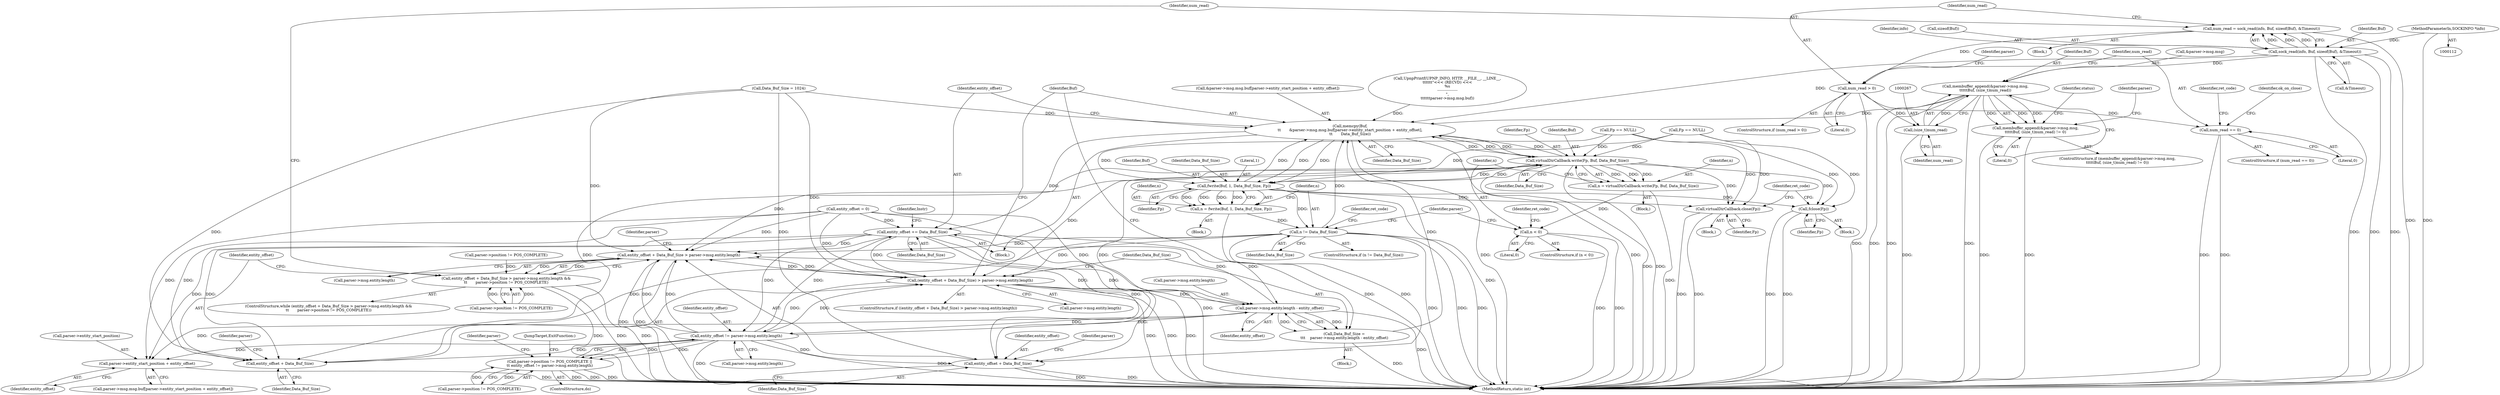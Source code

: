 digraph "0_pupnp-code_be0a01bdb83395d9f3a5ea09c1308a4f1a972cbd@API" {
"1000242" [label="(Call,num_read = sock_read(info, Buf, sizeof(Buf), &Timeout))"];
"1000244" [label="(Call,sock_read(info, Buf, sizeof(Buf), &Timeout))"];
"1000114" [label="(MethodParameterIn,SOCKINFO *info)"];
"1000252" [label="(Call,num_read > 0)"];
"1000266" [label="(Call,(size_t)num_read)"];
"1000258" [label="(Call,membuffer_append(&parser->msg.msg,\n\t\t\t\t\tBuf, (size_t)num_read))"];
"1000257" [label="(Call,membuffer_append(&parser->msg.msg,\n\t\t\t\t\tBuf, (size_t)num_read) != 0)"];
"1000383" [label="(Call,memcpy(Buf,\n\t\t       &parser->msg.msg.buf[parser->entity_start_position + entity_offset],\n\t\t       Data_Buf_Size))"];
"1000400" [label="(Call,entity_offset += Data_Buf_Size)"];
"1000225" [label="(Call,entity_offset + Data_Buf_Size > parser->msg.entity.length)"];
"1000224" [label="(Call,entity_offset + Data_Buf_Size > parser->msg.entity.length &&\n\t\t       parser->position != POS_COMPLETE)"];
"1000360" [label="(Call,(entity_offset + Data_Buf_Size) > parser->msg.entity.length)"];
"1000374" [label="(Call,parser->msg.entity.length - entity_offset)"];
"1000372" [label="(Call,Data_Buf_Size =\n\t\t\t    parser->msg.entity.length - entity_offset)"];
"1000394" [label="(Call,parser->entity_start_position + entity_offset)"];
"1000451" [label="(Call,entity_offset != parser->msg.entity.length)"];
"1000226" [label="(Call,entity_offset + Data_Buf_Size)"];
"1000361" [label="(Call,entity_offset + Data_Buf_Size)"];
"1000445" [label="(Call,parser->position != POS_COMPLETE ||\n\t\t entity_offset != parser->msg.entity.length)"];
"1000413" [label="(Call,virtualDirCallback.write(Fp, Buf, Data_Buf_Size))"];
"1000411" [label="(Call,n = virtualDirCallback.write(Fp, Buf, Data_Buf_Size))"];
"1000418" [label="(Call,n < 0)"];
"1000431" [label="(Call,fwrite(Buf, 1, Data_Buf_Size, Fp))"];
"1000429" [label="(Call,n = fwrite(Buf, 1, Data_Buf_Size, Fp))"];
"1000437" [label="(Call,n != Data_Buf_Size)"];
"1000468" [label="(Call,virtualDirCallback.close(Fp))"];
"1000472" [label="(Call,fclose(Fp))"];
"1000312" [label="(Call,num_read == 0)"];
"1000224" [label="(Call,entity_offset + Data_Buf_Size > parser->msg.entity.length &&\n\t\t       parser->position != POS_COMPLETE)"];
"1000227" [label="(Identifier,entity_offset)"];
"1000400" [label="(Call,entity_offset += Data_Buf_Size)"];
"1000241" [label="(Block,)"];
"1000438" [label="(Identifier,n)"];
"1000385" [label="(Call,&parser->msg.msg.buf[parser->entity_start_position + entity_offset])"];
"1000226" [label="(Call,entity_offset + Data_Buf_Size)"];
"1000359" [label="(ControlStructure,if ((entity_offset + Data_Buf_Size) > parser->msg.entity.length))"];
"1000420" [label="(Literal,0)"];
"1000252" [label="(Call,num_read > 0)"];
"1000367" [label="(Identifier,parser)"];
"1000416" [label="(Identifier,Data_Buf_Size)"];
"1000399" [label="(Identifier,Data_Buf_Size)"];
"1000386" [label="(Call,parser->msg.msg.buf[parser->entity_start_position + entity_offset])"];
"1000257" [label="(Call,membuffer_append(&parser->msg.msg,\n\t\t\t\t\tBuf, (size_t)num_read) != 0)"];
"1000417" [label="(ControlStructure,if (n < 0))"];
"1000442" [label="(Identifier,ret_code)"];
"1000364" [label="(Call,parser->msg.entity.length)"];
"1000472" [label="(Call,fclose(Fp))"];
"1000375" [label="(Call,parser->msg.entity.length)"];
"1000405" [label="(Identifier,Instr)"];
"1000432" [label="(Identifier,Buf)"];
"1000473" [label="(Identifier,Fp)"];
"1000371" [label="(Block,)"];
"1000175" [label="(Call,Fp == NULL)"];
"1000362" [label="(Identifier,entity_offset)"];
"1000312" [label="(Call,num_read == 0)"];
"1000268" [label="(Identifier,num_read)"];
"1000434" [label="(Identifier,Data_Buf_Size)"];
"1000225" [label="(Call,entity_offset + Data_Buf_Size > parser->msg.entity.length)"];
"1000188" [label="(Call,parser->position != POS_COMPLETE)"];
"1000246" [label="(Identifier,Buf)"];
"1000185" [label="(ControlStructure,do)"];
"1000423" [label="(Identifier,ret_code)"];
"1000460" [label="(JumpTarget,ExitFunction:)"];
"1000361" [label="(Call,entity_offset + Data_Buf_Size)"];
"1000258" [label="(Call,membuffer_append(&parser->msg.msg,\n\t\t\t\t\tBuf, (size_t)num_read))"];
"1000265" [label="(Identifier,Buf)"];
"1000253" [label="(Identifier,num_read)"];
"1000433" [label="(Literal,1)"];
"1000119" [label="(Call,Data_Buf_Size = 1024)"];
"1000429" [label="(Call,n = fwrite(Buf, 1, Data_Buf_Size, Fp))"];
"1000439" [label="(Identifier,Data_Buf_Size)"];
"1000162" [label="(Call,Fp == NULL)"];
"1000418" [label="(Call,n < 0)"];
"1000138" [label="(Call,entity_offset = 0)"];
"1000415" [label="(Identifier,Buf)"];
"1000419" [label="(Identifier,n)"];
"1000229" [label="(Call,parser->msg.entity.length)"];
"1000259" [label="(Call,&parser->msg.msg)"];
"1000382" [label="(Identifier,entity_offset)"];
"1000384" [label="(Identifier,Buf)"];
"1000245" [label="(Identifier,info)"];
"1000242" [label="(Call,num_read = sock_read(info, Buf, sizeof(Buf), &Timeout))"];
"1000446" [label="(Call,parser->position != POS_COMPLETE)"];
"1000437" [label="(Call,n != Data_Buf_Size)"];
"1000228" [label="(Identifier,Data_Buf_Size)"];
"1000232" [label="(Identifier,parser)"];
"1000412" [label="(Identifier,n)"];
"1000448" [label="(Identifier,parser)"];
"1000427" [label="(Block,)"];
"1000451" [label="(Call,entity_offset != parser->msg.entity.length)"];
"1000190" [label="(Identifier,parser)"];
"1000452" [label="(Identifier,entity_offset)"];
"1000409" [label="(Block,)"];
"1000254" [label="(Literal,0)"];
"1000114" [label="(MethodParameterIn,SOCKINFO *info)"];
"1000476" [label="(MethodReturn,static int)"];
"1000186" [label="(Block,)"];
"1000411" [label="(Call,n = virtualDirCallback.write(Fp, Buf, Data_Buf_Size))"];
"1000435" [label="(Identifier,Fp)"];
"1000383" [label="(Call,memcpy(Buf,\n\t\t       &parser->msg.msg.buf[parser->entity_start_position + entity_offset],\n\t\t       Data_Buf_Size))"];
"1000314" [label="(Literal,0)"];
"1000269" [label="(Literal,0)"];
"1000266" [label="(Call,(size_t)num_read)"];
"1000475" [label="(Identifier,ret_code)"];
"1000374" [label="(Call,parser->msg.entity.length - entity_offset)"];
"1000468" [label="(Call,virtualDirCallback.close(Fp))"];
"1000244" [label="(Call,sock_read(info, Buf, sizeof(Buf), &Timeout))"];
"1000363" [label="(Identifier,Data_Buf_Size)"];
"1000431" [label="(Call,fwrite(Buf, 1, Data_Buf_Size, Fp))"];
"1000238" [label="(Identifier,parser)"];
"1000223" [label="(ControlStructure,while (entity_offset + Data_Buf_Size > parser->msg.entity.length &&\n\t\t       parser->position != POS_COMPLETE))"];
"1000445" [label="(Call,parser->position != POS_COMPLETE ||\n\t\t entity_offset != parser->msg.entity.length)"];
"1000401" [label="(Identifier,entity_offset)"];
"1000467" [label="(Block,)"];
"1000394" [label="(Call,parser->entity_start_position + entity_offset)"];
"1000471" [label="(Block,)"];
"1000262" [label="(Identifier,parser)"];
"1000414" [label="(Identifier,Fp)"];
"1000372" [label="(Call,Data_Buf_Size =\n\t\t\t    parser->msg.entity.length - entity_offset)"];
"1000436" [label="(ControlStructure,if (n != Data_Buf_Size))"];
"1000313" [label="(Identifier,num_read)"];
"1000469" [label="(Identifier,Fp)"];
"1000247" [label="(Call,sizeof(Buf))"];
"1000251" [label="(ControlStructure,if (num_read > 0))"];
"1000256" [label="(ControlStructure,if (membuffer_append(&parser->msg.msg,\n\t\t\t\t\tBuf, (size_t)num_read) != 0))"];
"1000453" [label="(Call,parser->msg.entity.length)"];
"1000311" [label="(ControlStructure,if (num_read == 0))"];
"1000395" [label="(Call,parser->entity_start_position)"];
"1000281" [label="(Identifier,status)"];
"1000402" [label="(Identifier,Data_Buf_Size)"];
"1000236" [label="(Call,parser->position != POS_COMPLETE)"];
"1000249" [label="(Call,&Timeout)"];
"1000413" [label="(Call,virtualDirCallback.write(Fp, Buf, Data_Buf_Size))"];
"1000273" [label="(Identifier,parser)"];
"1000356" [label="(Identifier,ret_code)"];
"1000373" [label="(Identifier,Data_Buf_Size)"];
"1000319" [label="(Call,UpnpPrintf(UPNP_INFO, HTTP, __FILE__, __LINE__,\n\t\t\t\t\t\t\"<<< (RECVD) <<<\n%s\n-----------------\n\",\n\t\t\t\t\t\tparser->msg.msg.buf))"];
"1000243" [label="(Identifier,num_read)"];
"1000430" [label="(Identifier,n)"];
"1000398" [label="(Identifier,entity_offset)"];
"1000360" [label="(Call,(entity_offset + Data_Buf_Size) > parser->msg.entity.length)"];
"1000317" [label="(Identifier,ok_on_close)"];
"1000242" -> "1000241"  [label="AST: "];
"1000242" -> "1000244"  [label="CFG: "];
"1000243" -> "1000242"  [label="AST: "];
"1000244" -> "1000242"  [label="AST: "];
"1000253" -> "1000242"  [label="CFG: "];
"1000242" -> "1000476"  [label="DDG: "];
"1000244" -> "1000242"  [label="DDG: "];
"1000244" -> "1000242"  [label="DDG: "];
"1000244" -> "1000242"  [label="DDG: "];
"1000242" -> "1000252"  [label="DDG: "];
"1000244" -> "1000249"  [label="CFG: "];
"1000245" -> "1000244"  [label="AST: "];
"1000246" -> "1000244"  [label="AST: "];
"1000247" -> "1000244"  [label="AST: "];
"1000249" -> "1000244"  [label="AST: "];
"1000244" -> "1000476"  [label="DDG: "];
"1000244" -> "1000476"  [label="DDG: "];
"1000244" -> "1000476"  [label="DDG: "];
"1000114" -> "1000244"  [label="DDG: "];
"1000244" -> "1000258"  [label="DDG: "];
"1000244" -> "1000383"  [label="DDG: "];
"1000114" -> "1000112"  [label="AST: "];
"1000114" -> "1000476"  [label="DDG: "];
"1000252" -> "1000251"  [label="AST: "];
"1000252" -> "1000254"  [label="CFG: "];
"1000253" -> "1000252"  [label="AST: "];
"1000254" -> "1000252"  [label="AST: "];
"1000262" -> "1000252"  [label="CFG: "];
"1000313" -> "1000252"  [label="CFG: "];
"1000252" -> "1000476"  [label="DDG: "];
"1000252" -> "1000266"  [label="DDG: "];
"1000252" -> "1000312"  [label="DDG: "];
"1000266" -> "1000258"  [label="AST: "];
"1000266" -> "1000268"  [label="CFG: "];
"1000267" -> "1000266"  [label="AST: "];
"1000268" -> "1000266"  [label="AST: "];
"1000258" -> "1000266"  [label="CFG: "];
"1000266" -> "1000476"  [label="DDG: "];
"1000266" -> "1000258"  [label="DDG: "];
"1000258" -> "1000257"  [label="AST: "];
"1000259" -> "1000258"  [label="AST: "];
"1000265" -> "1000258"  [label="AST: "];
"1000269" -> "1000258"  [label="CFG: "];
"1000258" -> "1000476"  [label="DDG: "];
"1000258" -> "1000476"  [label="DDG: "];
"1000258" -> "1000476"  [label="DDG: "];
"1000258" -> "1000257"  [label="DDG: "];
"1000258" -> "1000257"  [label="DDG: "];
"1000258" -> "1000257"  [label="DDG: "];
"1000258" -> "1000383"  [label="DDG: "];
"1000257" -> "1000256"  [label="AST: "];
"1000257" -> "1000269"  [label="CFG: "];
"1000269" -> "1000257"  [label="AST: "];
"1000273" -> "1000257"  [label="CFG: "];
"1000281" -> "1000257"  [label="CFG: "];
"1000257" -> "1000476"  [label="DDG: "];
"1000257" -> "1000476"  [label="DDG: "];
"1000383" -> "1000186"  [label="AST: "];
"1000383" -> "1000399"  [label="CFG: "];
"1000384" -> "1000383"  [label="AST: "];
"1000385" -> "1000383"  [label="AST: "];
"1000399" -> "1000383"  [label="AST: "];
"1000401" -> "1000383"  [label="CFG: "];
"1000383" -> "1000476"  [label="DDG: "];
"1000383" -> "1000476"  [label="DDG: "];
"1000431" -> "1000383"  [label="DDG: "];
"1000413" -> "1000383"  [label="DDG: "];
"1000413" -> "1000383"  [label="DDG: "];
"1000319" -> "1000383"  [label="DDG: "];
"1000372" -> "1000383"  [label="DDG: "];
"1000119" -> "1000383"  [label="DDG: "];
"1000437" -> "1000383"  [label="DDG: "];
"1000383" -> "1000400"  [label="DDG: "];
"1000383" -> "1000413"  [label="DDG: "];
"1000383" -> "1000413"  [label="DDG: "];
"1000383" -> "1000431"  [label="DDG: "];
"1000383" -> "1000431"  [label="DDG: "];
"1000400" -> "1000186"  [label="AST: "];
"1000400" -> "1000402"  [label="CFG: "];
"1000401" -> "1000400"  [label="AST: "];
"1000402" -> "1000400"  [label="AST: "];
"1000405" -> "1000400"  [label="CFG: "];
"1000400" -> "1000476"  [label="DDG: "];
"1000400" -> "1000225"  [label="DDG: "];
"1000400" -> "1000226"  [label="DDG: "];
"1000400" -> "1000360"  [label="DDG: "];
"1000400" -> "1000361"  [label="DDG: "];
"1000400" -> "1000374"  [label="DDG: "];
"1000400" -> "1000394"  [label="DDG: "];
"1000374" -> "1000400"  [label="DDG: "];
"1000138" -> "1000400"  [label="DDG: "];
"1000451" -> "1000400"  [label="DDG: "];
"1000400" -> "1000451"  [label="DDG: "];
"1000225" -> "1000224"  [label="AST: "];
"1000225" -> "1000229"  [label="CFG: "];
"1000226" -> "1000225"  [label="AST: "];
"1000229" -> "1000225"  [label="AST: "];
"1000238" -> "1000225"  [label="CFG: "];
"1000224" -> "1000225"  [label="CFG: "];
"1000225" -> "1000476"  [label="DDG: "];
"1000225" -> "1000476"  [label="DDG: "];
"1000225" -> "1000224"  [label="DDG: "];
"1000225" -> "1000224"  [label="DDG: "];
"1000138" -> "1000225"  [label="DDG: "];
"1000451" -> "1000225"  [label="DDG: "];
"1000451" -> "1000225"  [label="DDG: "];
"1000413" -> "1000225"  [label="DDG: "];
"1000119" -> "1000225"  [label="DDG: "];
"1000437" -> "1000225"  [label="DDG: "];
"1000374" -> "1000225"  [label="DDG: "];
"1000360" -> "1000225"  [label="DDG: "];
"1000225" -> "1000360"  [label="DDG: "];
"1000224" -> "1000223"  [label="AST: "];
"1000224" -> "1000236"  [label="CFG: "];
"1000236" -> "1000224"  [label="AST: "];
"1000243" -> "1000224"  [label="CFG: "];
"1000362" -> "1000224"  [label="CFG: "];
"1000224" -> "1000476"  [label="DDG: "];
"1000224" -> "1000476"  [label="DDG: "];
"1000224" -> "1000476"  [label="DDG: "];
"1000236" -> "1000224"  [label="DDG: "];
"1000236" -> "1000224"  [label="DDG: "];
"1000188" -> "1000224"  [label="DDG: "];
"1000360" -> "1000359"  [label="AST: "];
"1000360" -> "1000364"  [label="CFG: "];
"1000361" -> "1000360"  [label="AST: "];
"1000364" -> "1000360"  [label="AST: "];
"1000373" -> "1000360"  [label="CFG: "];
"1000384" -> "1000360"  [label="CFG: "];
"1000360" -> "1000476"  [label="DDG: "];
"1000360" -> "1000476"  [label="DDG: "];
"1000360" -> "1000476"  [label="DDG: "];
"1000138" -> "1000360"  [label="DDG: "];
"1000451" -> "1000360"  [label="DDG: "];
"1000413" -> "1000360"  [label="DDG: "];
"1000119" -> "1000360"  [label="DDG: "];
"1000437" -> "1000360"  [label="DDG: "];
"1000360" -> "1000374"  [label="DDG: "];
"1000360" -> "1000451"  [label="DDG: "];
"1000374" -> "1000372"  [label="AST: "];
"1000374" -> "1000382"  [label="CFG: "];
"1000375" -> "1000374"  [label="AST: "];
"1000382" -> "1000374"  [label="AST: "];
"1000372" -> "1000374"  [label="CFG: "];
"1000374" -> "1000476"  [label="DDG: "];
"1000374" -> "1000372"  [label="DDG: "];
"1000374" -> "1000372"  [label="DDG: "];
"1000138" -> "1000374"  [label="DDG: "];
"1000451" -> "1000374"  [label="DDG: "];
"1000374" -> "1000394"  [label="DDG: "];
"1000374" -> "1000451"  [label="DDG: "];
"1000372" -> "1000371"  [label="AST: "];
"1000373" -> "1000372"  [label="AST: "];
"1000384" -> "1000372"  [label="CFG: "];
"1000372" -> "1000476"  [label="DDG: "];
"1000394" -> "1000386"  [label="AST: "];
"1000394" -> "1000398"  [label="CFG: "];
"1000395" -> "1000394"  [label="AST: "];
"1000398" -> "1000394"  [label="AST: "];
"1000386" -> "1000394"  [label="CFG: "];
"1000394" -> "1000476"  [label="DDG: "];
"1000138" -> "1000394"  [label="DDG: "];
"1000451" -> "1000394"  [label="DDG: "];
"1000451" -> "1000445"  [label="AST: "];
"1000451" -> "1000453"  [label="CFG: "];
"1000452" -> "1000451"  [label="AST: "];
"1000453" -> "1000451"  [label="AST: "];
"1000445" -> "1000451"  [label="CFG: "];
"1000451" -> "1000476"  [label="DDG: "];
"1000451" -> "1000476"  [label="DDG: "];
"1000451" -> "1000226"  [label="DDG: "];
"1000451" -> "1000361"  [label="DDG: "];
"1000451" -> "1000445"  [label="DDG: "];
"1000451" -> "1000445"  [label="DDG: "];
"1000226" -> "1000228"  [label="CFG: "];
"1000227" -> "1000226"  [label="AST: "];
"1000228" -> "1000226"  [label="AST: "];
"1000232" -> "1000226"  [label="CFG: "];
"1000226" -> "1000476"  [label="DDG: "];
"1000226" -> "1000476"  [label="DDG: "];
"1000138" -> "1000226"  [label="DDG: "];
"1000413" -> "1000226"  [label="DDG: "];
"1000119" -> "1000226"  [label="DDG: "];
"1000437" -> "1000226"  [label="DDG: "];
"1000361" -> "1000363"  [label="CFG: "];
"1000362" -> "1000361"  [label="AST: "];
"1000363" -> "1000361"  [label="AST: "];
"1000367" -> "1000361"  [label="CFG: "];
"1000138" -> "1000361"  [label="DDG: "];
"1000413" -> "1000361"  [label="DDG: "];
"1000119" -> "1000361"  [label="DDG: "];
"1000437" -> "1000361"  [label="DDG: "];
"1000445" -> "1000185"  [label="AST: "];
"1000445" -> "1000446"  [label="CFG: "];
"1000446" -> "1000445"  [label="AST: "];
"1000190" -> "1000445"  [label="CFG: "];
"1000460" -> "1000445"  [label="CFG: "];
"1000445" -> "1000476"  [label="DDG: "];
"1000445" -> "1000476"  [label="DDG: "];
"1000445" -> "1000476"  [label="DDG: "];
"1000446" -> "1000445"  [label="DDG: "];
"1000446" -> "1000445"  [label="DDG: "];
"1000413" -> "1000411"  [label="AST: "];
"1000413" -> "1000416"  [label="CFG: "];
"1000414" -> "1000413"  [label="AST: "];
"1000415" -> "1000413"  [label="AST: "];
"1000416" -> "1000413"  [label="AST: "];
"1000411" -> "1000413"  [label="CFG: "];
"1000413" -> "1000476"  [label="DDG: "];
"1000413" -> "1000476"  [label="DDG: "];
"1000413" -> "1000411"  [label="DDG: "];
"1000413" -> "1000411"  [label="DDG: "];
"1000413" -> "1000411"  [label="DDG: "];
"1000175" -> "1000413"  [label="DDG: "];
"1000431" -> "1000413"  [label="DDG: "];
"1000162" -> "1000413"  [label="DDG: "];
"1000413" -> "1000431"  [label="DDG: "];
"1000413" -> "1000468"  [label="DDG: "];
"1000413" -> "1000472"  [label="DDG: "];
"1000411" -> "1000409"  [label="AST: "];
"1000412" -> "1000411"  [label="AST: "];
"1000419" -> "1000411"  [label="CFG: "];
"1000411" -> "1000476"  [label="DDG: "];
"1000411" -> "1000418"  [label="DDG: "];
"1000418" -> "1000417"  [label="AST: "];
"1000418" -> "1000420"  [label="CFG: "];
"1000419" -> "1000418"  [label="AST: "];
"1000420" -> "1000418"  [label="AST: "];
"1000448" -> "1000418"  [label="CFG: "];
"1000423" -> "1000418"  [label="CFG: "];
"1000418" -> "1000476"  [label="DDG: "];
"1000418" -> "1000476"  [label="DDG: "];
"1000431" -> "1000429"  [label="AST: "];
"1000431" -> "1000435"  [label="CFG: "];
"1000432" -> "1000431"  [label="AST: "];
"1000433" -> "1000431"  [label="AST: "];
"1000434" -> "1000431"  [label="AST: "];
"1000435" -> "1000431"  [label="AST: "];
"1000429" -> "1000431"  [label="CFG: "];
"1000431" -> "1000476"  [label="DDG: "];
"1000431" -> "1000429"  [label="DDG: "];
"1000431" -> "1000429"  [label="DDG: "];
"1000431" -> "1000429"  [label="DDG: "];
"1000431" -> "1000429"  [label="DDG: "];
"1000175" -> "1000431"  [label="DDG: "];
"1000162" -> "1000431"  [label="DDG: "];
"1000431" -> "1000437"  [label="DDG: "];
"1000431" -> "1000468"  [label="DDG: "];
"1000431" -> "1000472"  [label="DDG: "];
"1000429" -> "1000427"  [label="AST: "];
"1000430" -> "1000429"  [label="AST: "];
"1000438" -> "1000429"  [label="CFG: "];
"1000429" -> "1000476"  [label="DDG: "];
"1000429" -> "1000437"  [label="DDG: "];
"1000437" -> "1000436"  [label="AST: "];
"1000437" -> "1000439"  [label="CFG: "];
"1000438" -> "1000437"  [label="AST: "];
"1000439" -> "1000437"  [label="AST: "];
"1000448" -> "1000437"  [label="CFG: "];
"1000442" -> "1000437"  [label="CFG: "];
"1000437" -> "1000476"  [label="DDG: "];
"1000437" -> "1000476"  [label="DDG: "];
"1000437" -> "1000476"  [label="DDG: "];
"1000468" -> "1000467"  [label="AST: "];
"1000468" -> "1000469"  [label="CFG: "];
"1000469" -> "1000468"  [label="AST: "];
"1000475" -> "1000468"  [label="CFG: "];
"1000468" -> "1000476"  [label="DDG: "];
"1000468" -> "1000476"  [label="DDG: "];
"1000175" -> "1000468"  [label="DDG: "];
"1000162" -> "1000468"  [label="DDG: "];
"1000472" -> "1000471"  [label="AST: "];
"1000472" -> "1000473"  [label="CFG: "];
"1000473" -> "1000472"  [label="AST: "];
"1000475" -> "1000472"  [label="CFG: "];
"1000472" -> "1000476"  [label="DDG: "];
"1000472" -> "1000476"  [label="DDG: "];
"1000175" -> "1000472"  [label="DDG: "];
"1000162" -> "1000472"  [label="DDG: "];
"1000312" -> "1000311"  [label="AST: "];
"1000312" -> "1000314"  [label="CFG: "];
"1000313" -> "1000312"  [label="AST: "];
"1000314" -> "1000312"  [label="AST: "];
"1000317" -> "1000312"  [label="CFG: "];
"1000356" -> "1000312"  [label="CFG: "];
"1000312" -> "1000476"  [label="DDG: "];
"1000312" -> "1000476"  [label="DDG: "];
}
